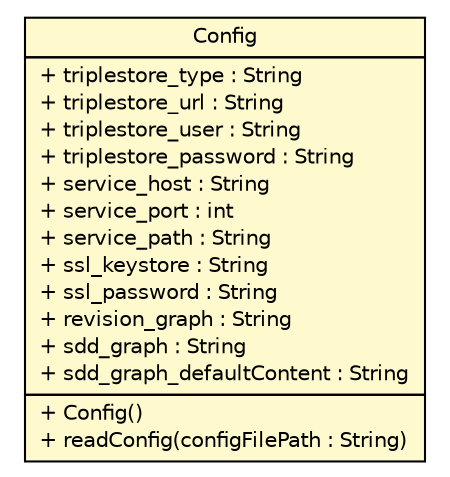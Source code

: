 #!/usr/local/bin/dot
#
# Class diagram 
# Generated by UMLGraph version R5_6-24-gf6e263 (http://www.umlgraph.org/)
#

digraph G {
	edge [fontname="Helvetica",fontsize=10,labelfontname="Helvetica",labelfontsize=10];
	node [fontname="Helvetica",fontsize=10,shape=plaintext];
	nodesep=0.25;
	ranksep=0.5;
	// de.tud.plt.r43ples.management.Config
	c1483 [label=<<table title="de.tud.plt.r43ples.management.Config" border="0" cellborder="1" cellspacing="0" cellpadding="2" port="p" bgcolor="lemonChiffon" href="./Config.html">
		<tr><td><table border="0" cellspacing="0" cellpadding="1">
<tr><td align="center" balign="center"> Config </td></tr>
		</table></td></tr>
		<tr><td><table border="0" cellspacing="0" cellpadding="1">
<tr><td align="left" balign="left"> + triplestore_type : String </td></tr>
<tr><td align="left" balign="left"> + triplestore_url : String </td></tr>
<tr><td align="left" balign="left"> + triplestore_user : String </td></tr>
<tr><td align="left" balign="left"> + triplestore_password : String </td></tr>
<tr><td align="left" balign="left"> + service_host : String </td></tr>
<tr><td align="left" balign="left"> + service_port : int </td></tr>
<tr><td align="left" balign="left"> + service_path : String </td></tr>
<tr><td align="left" balign="left"> + ssl_keystore : String </td></tr>
<tr><td align="left" balign="left"> + ssl_password : String </td></tr>
<tr><td align="left" balign="left"> + revision_graph : String </td></tr>
<tr><td align="left" balign="left"> + sdd_graph : String </td></tr>
<tr><td align="left" balign="left"> + sdd_graph_defaultContent : String </td></tr>
		</table></td></tr>
		<tr><td><table border="0" cellspacing="0" cellpadding="1">
<tr><td align="left" balign="left"> + Config() </td></tr>
<tr><td align="left" balign="left"> + readConfig(configFilePath : String) </td></tr>
		</table></td></tr>
		</table>>, URL="./Config.html", fontname="Helvetica", fontcolor="black", fontsize=10.0];
}

